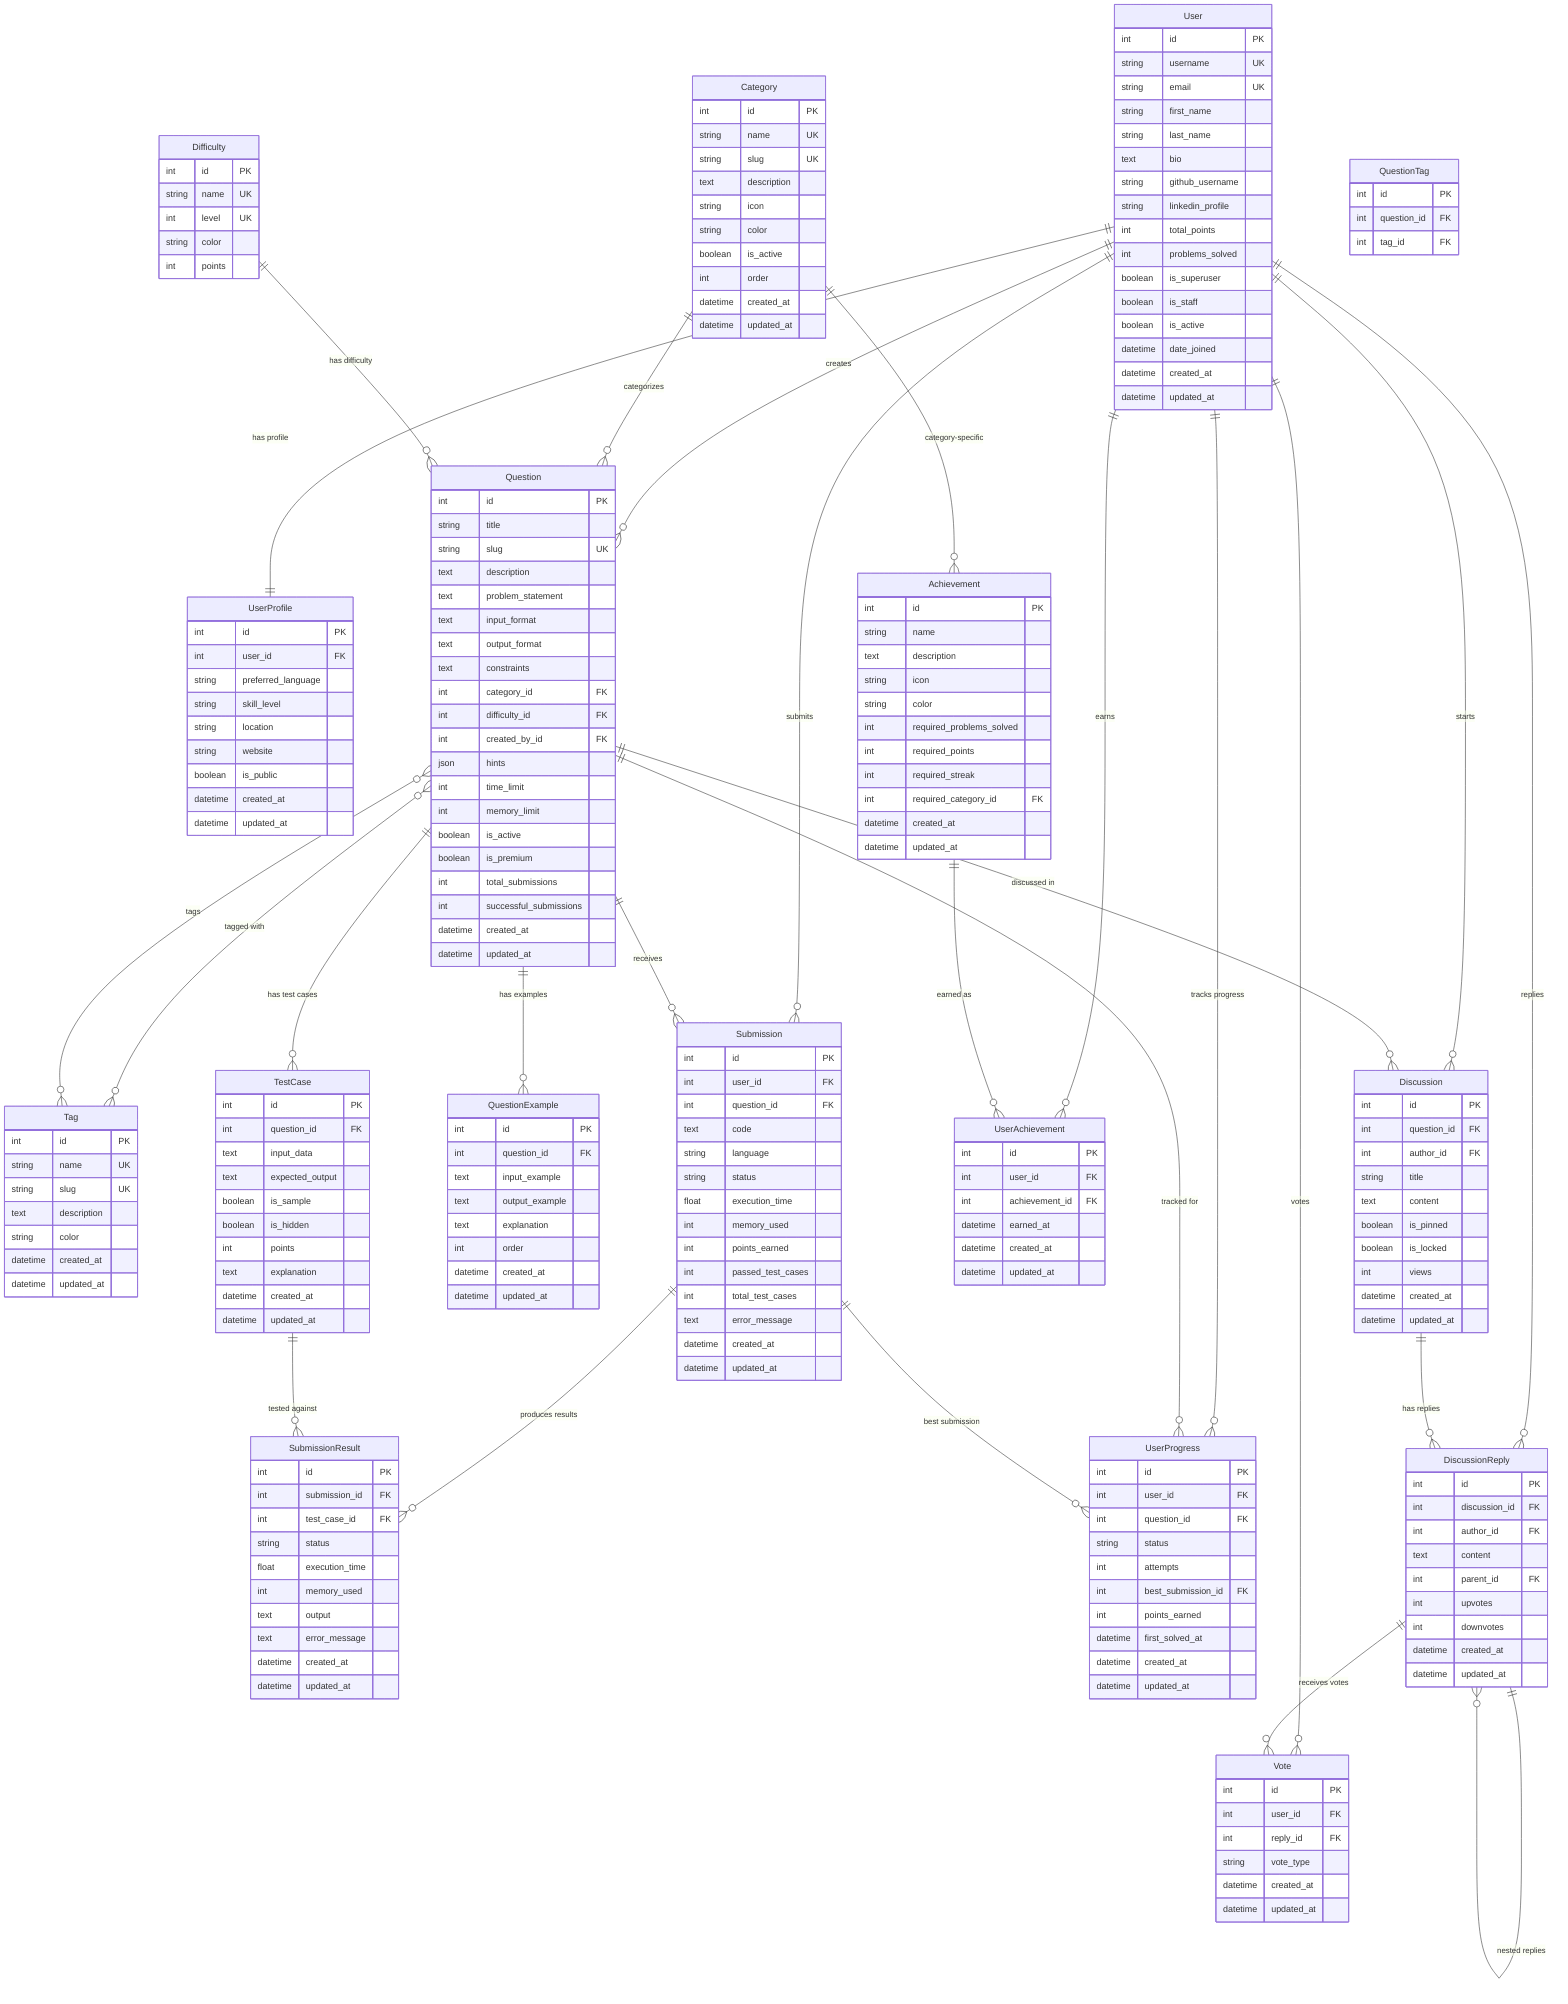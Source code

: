 erDiagram
    %% Users and Authentication
    User {
        int id PK
        string username UK
        string email UK
        string first_name
        string last_name
        text bio
        string github_username
        string linkedin_profile
        int total_points
        int problems_solved
        boolean is_superuser
        boolean is_staff
        boolean is_active
        datetime date_joined
        datetime created_at
        datetime updated_at
    }

    UserProfile {
        int id PK
        int user_id FK
        string preferred_language
        string skill_level
        string location
        string website
        boolean is_public
        datetime created_at
        datetime updated_at
    }

    %% Categories and Classification
    Category {
        int id PK
        string name UK
        string slug UK
        text description
        string icon
        string color
        boolean is_active
        int order
        datetime created_at
        datetime updated_at
    }

    Tag {
        int id PK
        string name UK
        string slug UK
        text description
        string color
        datetime created_at
        datetime updated_at
    }

    Difficulty {
        int id PK
        string name UK
        int level UK
        string color
        int points
    }

    %% Questions
    Question {
        int id PK
        string title
        string slug UK
        text description
        text problem_statement
        text input_format
        text output_format
        text constraints
        int category_id FK
        int difficulty_id FK
        int created_by_id FK
        json hints
        int time_limit
        int memory_limit
        boolean is_active
        boolean is_premium
        int total_submissions
        int successful_submissions
        datetime created_at
        datetime updated_at
    }

    TestCase {
        int id PK
        int question_id FK
        text input_data
        text expected_output
        boolean is_sample
        boolean is_hidden
        int points
        text explanation
        datetime created_at
        datetime updated_at
    }

    QuestionExample {
        int id PK
        int question_id FK
        text input_example
        text output_example
        text explanation
        int order
        datetime created_at
        datetime updated_at
    }

    %% Many-to-Many: Question Tags
    QuestionTag {
        int id PK
        int question_id FK
        int tag_id FK
    }

    %% Submissions
    Submission {
        int id PK
        int user_id FK
        int question_id FK
        text code
        string language
        string status
        float execution_time
        int memory_used
        int points_earned
        int passed_test_cases
        int total_test_cases
        text error_message
        datetime created_at
        datetime updated_at
    }

    SubmissionResult {
        int id PK
        int submission_id FK
        int test_case_id FK
        string status
        float execution_time
        int memory_used
        text output
        text error_message
        datetime created_at
        datetime updated_at
    }

    %% Progress Tracking
    UserProgress {
        int id PK
        int user_id FK
        int question_id FK
        string status
        int attempts
        int best_submission_id FK
        int points_earned
        datetime first_solved_at
        datetime created_at
        datetime updated_at
    }

    %% Achievements
    Achievement {
        int id PK
        string name
        text description
        string icon
        string color
        int required_problems_solved
        int required_points
        int required_streak
        int required_category_id FK
        datetime created_at
        datetime updated_at
    }

    UserAchievement {
        int id PK
        int user_id FK
        int achievement_id FK
        datetime earned_at
        datetime created_at
        datetime updated_at
    }

    %% Discussions
    Discussion {
        int id PK
        int question_id FK
        int author_id FK
        string title
        text content
        boolean is_pinned
        boolean is_locked
        int views
        datetime created_at
        datetime updated_at
    }

    DiscussionReply {
        int id PK
        int discussion_id FK
        int author_id FK
        text content
        int parent_id FK
        int upvotes
        int downvotes
        datetime created_at
        datetime updated_at
    }

    Vote {
        int id PK
        int user_id FK
        int reply_id FK
        string vote_type
        datetime created_at
        datetime updated_at
    }

    %% Relationships
    User ||--|| UserProfile : "has profile"
    User ||--o{ Question : "creates"
    User ||--o{ Submission : "submits"
    User ||--o{ UserProgress : "tracks progress"
    User ||--o{ UserAchievement : "earns"
    User ||--o{ Discussion : "starts"
    User ||--o{ DiscussionReply : "replies"
    User ||--o{ Vote : "votes"

    Category ||--o{ Question : "categorizes"
    Category ||--o{ Achievement : "category-specific"
    Difficulty ||--o{ Question : "has difficulty"
    
    Question ||--o{ TestCase : "has test cases"
    Question ||--o{ QuestionExample : "has examples"
    Question ||--o{ Submission : "receives"
    Question ||--o{ UserProgress : "tracked for"
    Question ||--o{ Discussion : "discussed in"
    Question }o--o{ Tag : "tagged with"

    Tag }o--o{ Question : "tags"

    Submission ||--o{ SubmissionResult : "produces results"
    Submission ||--o{ UserProgress : "best submission"
    
    TestCase ||--o{ SubmissionResult : "tested against"

    Achievement ||--o{ UserAchievement : "earned as"

    Discussion ||--o{ DiscussionReply : "has replies"
    DiscussionReply ||--o{ DiscussionReply : "nested replies"
    DiscussionReply ||--o{ Vote : "receives votes"